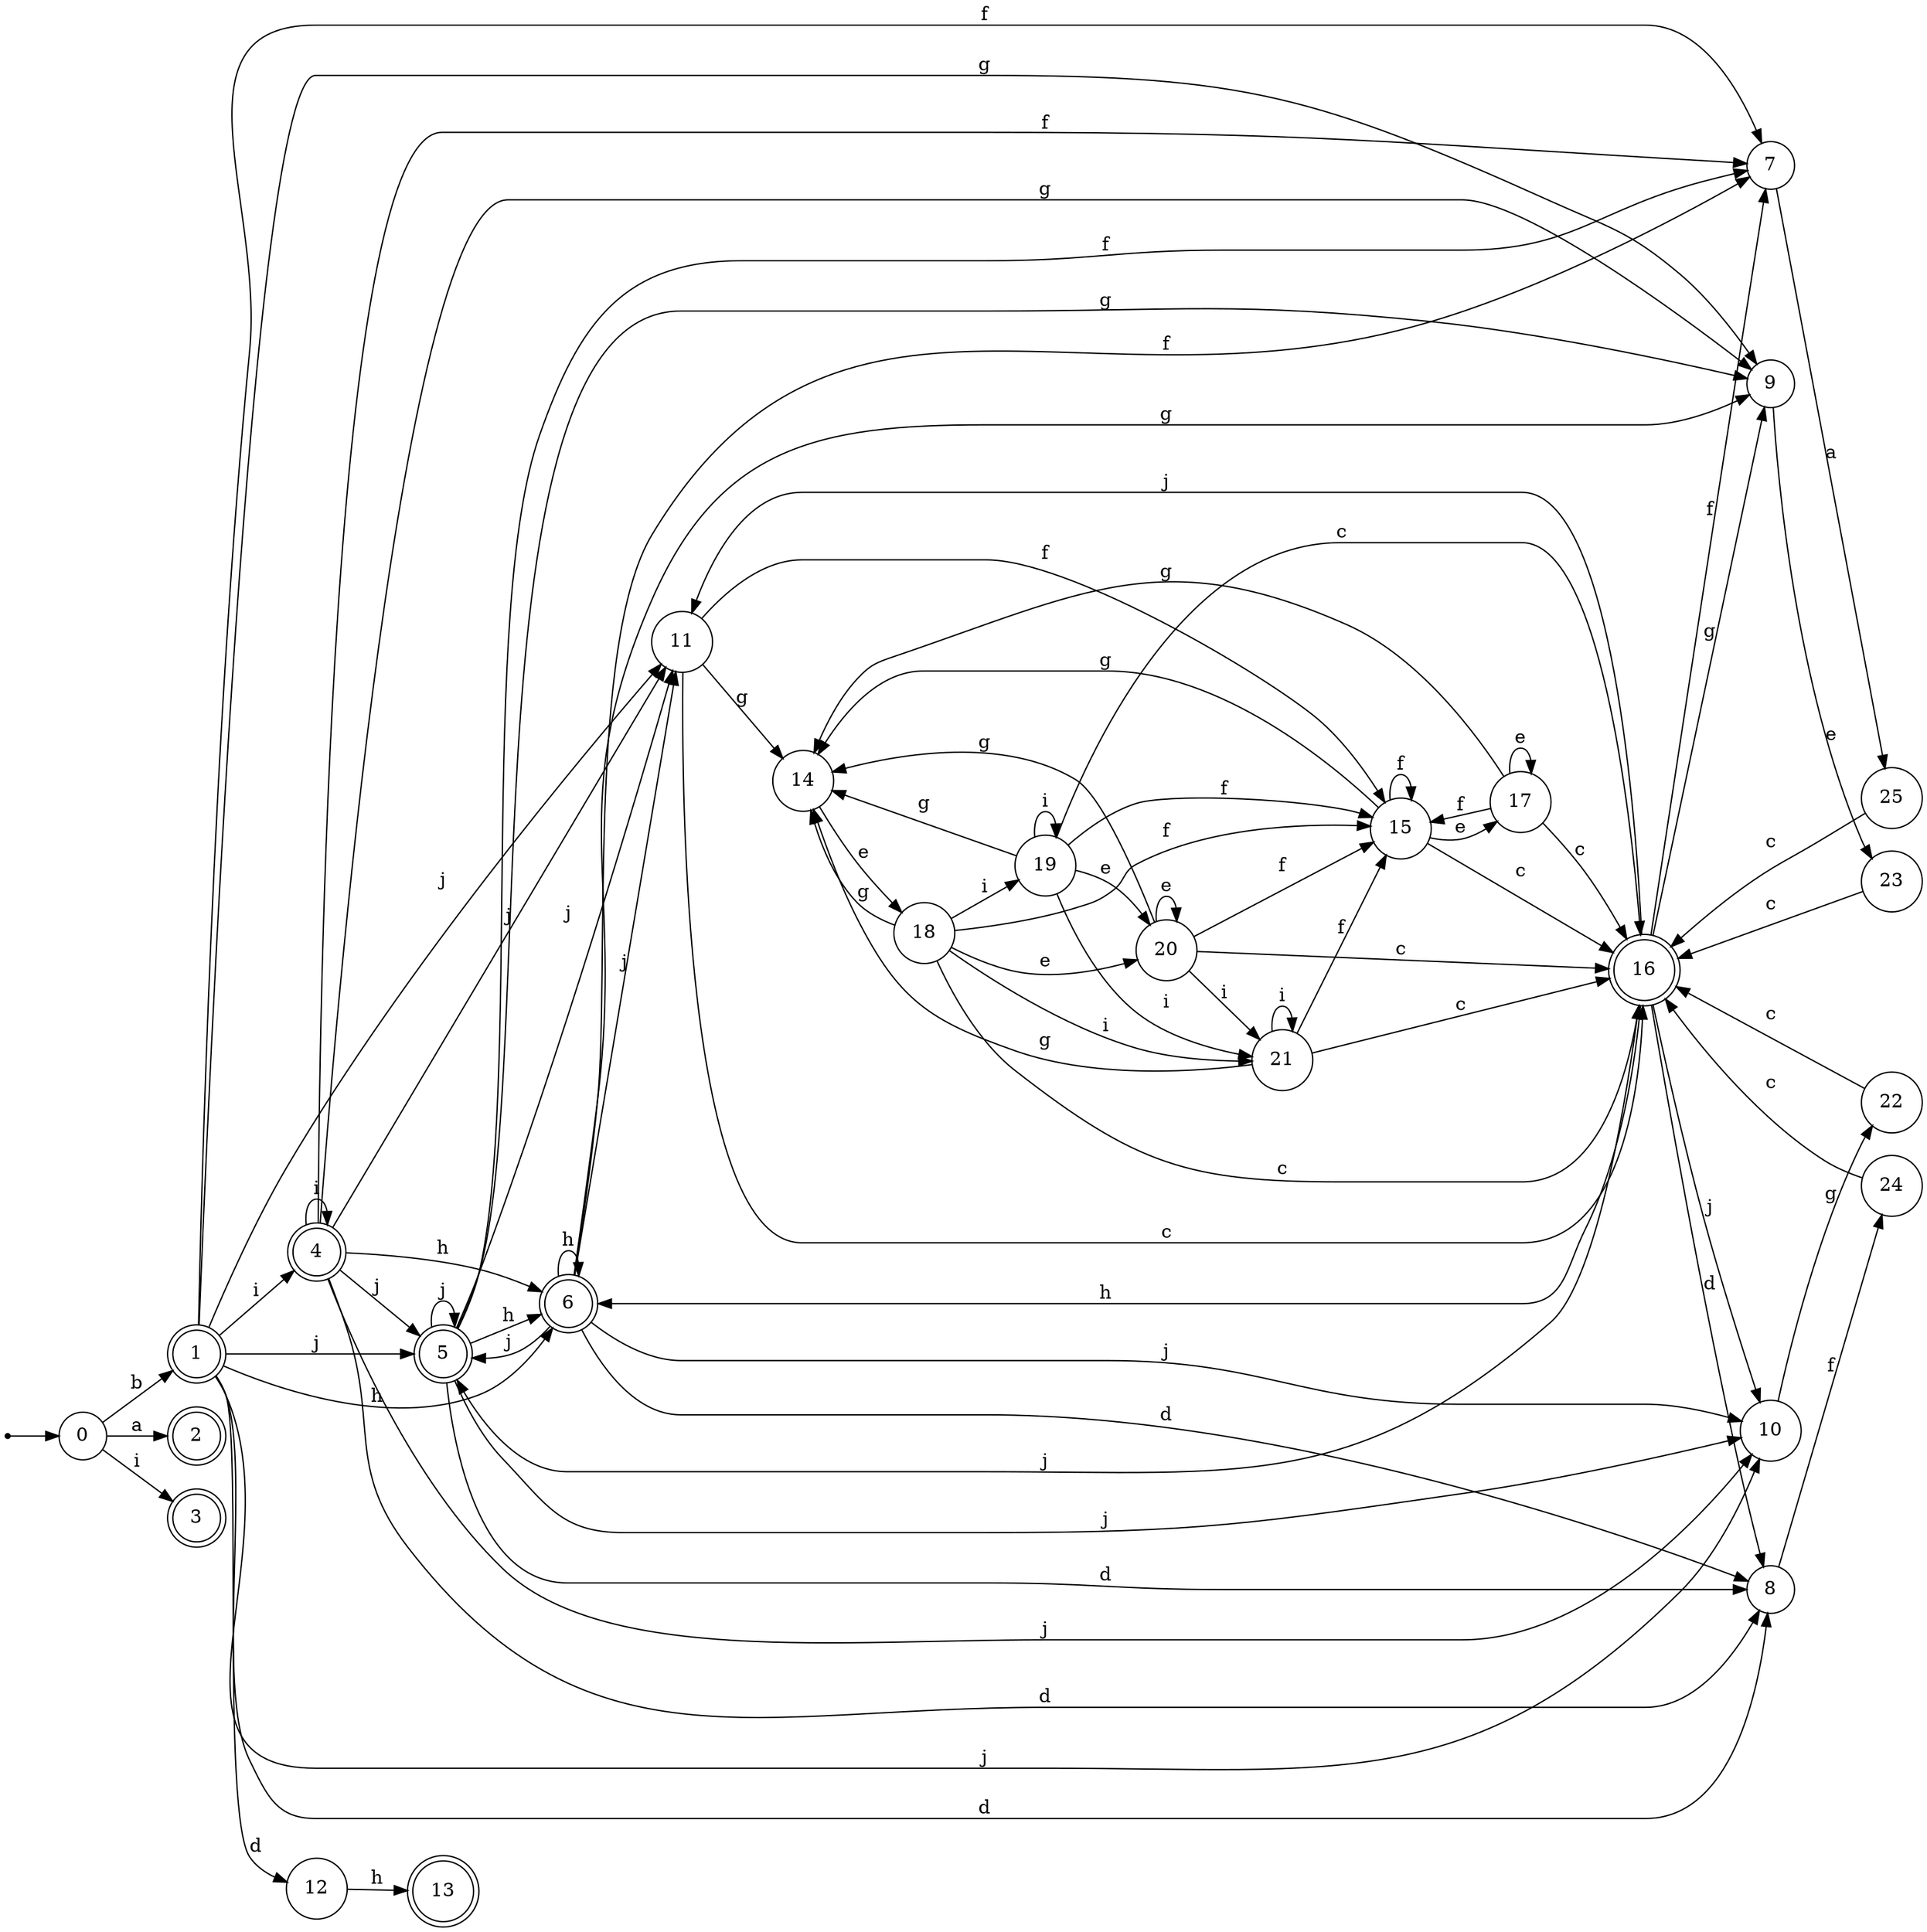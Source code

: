 digraph finite_state_machine {
rankdir=LR;
size="20,20";
node [shape = point]; "dummy0"
node [shape = circle]; "0";
"dummy0" -> "0";
node [shape = doublecircle]; "1";node [shape = doublecircle]; "2";node [shape = doublecircle]; "3";node [shape = doublecircle]; "4";node [shape = doublecircle]; "5";node [shape = doublecircle]; "6";node [shape = circle]; "7";
node [shape = circle]; "8";
node [shape = circle]; "9";
node [shape = circle]; "10";
node [shape = circle]; "11";
node [shape = circle]; "12";
node [shape = doublecircle]; "13";node [shape = circle]; "14";
node [shape = circle]; "15";
node [shape = doublecircle]; "16";node [shape = circle]; "17";
node [shape = circle]; "18";
node [shape = circle]; "19";
node [shape = circle]; "20";
node [shape = circle]; "21";
node [shape = circle]; "22";
node [shape = circle]; "23";
node [shape = circle]; "24";
node [shape = circle]; "25";
"0" -> "1" [label = "b"];
 "0" -> "2" [label = "a"];
 "0" -> "3" [label = "i"];
 "1" -> "4" [label = "i"];
 "1" -> "10" [label = "j"];
 "1" -> "11" [label = "j"];
 "1" -> "5" [label = "j"];
 "1" -> "6" [label = "h"];
 "1" -> "7" [label = "f"];
 "1" -> "8" [label = "d"];
 "1" -> "12" [label = "d"];
 "1" -> "9" [label = "g"];
 "12" -> "13" [label = "h"];
 "11" -> "14" [label = "g"];
 "11" -> "15" [label = "f"];
 "11" -> "16" [label = "c"];
 "16" -> "7" [label = "f"];
 "16" -> "8" [label = "d"];
 "16" -> "9" [label = "g"];
 "16" -> "10" [label = "j"];
 "16" -> "11" [label = "j"];
 "16" -> "5" [label = "j"];
 "16" -> "6" [label = "h"];
 "15" -> "15" [label = "f"];
 "15" -> "17" [label = "e"];
 "15" -> "14" [label = "g"];
 "15" -> "16" [label = "c"];
 "17" -> "17" [label = "e"];
 "17" -> "15" [label = "f"];
 "17" -> "14" [label = "g"];
 "17" -> "16" [label = "c"];
 "14" -> "18" [label = "e"];
 "18" -> "14" [label = "g"];
 "18" -> "19" [label = "i"];
 "18" -> "21" [label = "i"];
 "18" -> "20" [label = "e"];
 "18" -> "15" [label = "f"];
 "18" -> "16" [label = "c"];
 "21" -> "21" [label = "i"];
 "21" -> "14" [label = "g"];
 "21" -> "15" [label = "f"];
 "21" -> "16" [label = "c"];
 "20" -> "20" [label = "e"];
 "20" -> "14" [label = "g"];
 "20" -> "21" [label = "i"];
 "20" -> "15" [label = "f"];
 "20" -> "16" [label = "c"];
 "19" -> "19" [label = "i"];
 "19" -> "21" [label = "i"];
 "19" -> "14" [label = "g"];
 "19" -> "20" [label = "e"];
 "19" -> "15" [label = "f"];
 "19" -> "16" [label = "c"];
 "10" -> "22" [label = "g"];
 "22" -> "16" [label = "c"];
 "9" -> "23" [label = "e"];
 "23" -> "16" [label = "c"];
 "8" -> "24" [label = "f"];
 "24" -> "16" [label = "c"];
 "7" -> "25" [label = "a"];
 "25" -> "16" [label = "c"];
 "6" -> "6" [label = "h"];
 "6" -> "10" [label = "j"];
 "6" -> "11" [label = "j"];
 "6" -> "5" [label = "j"];
 "6" -> "7" [label = "f"];
 "6" -> "8" [label = "d"];
 "6" -> "9" [label = "g"];
 "5" -> "10" [label = "j"];
 "5" -> "11" [label = "j"];
 "5" -> "5" [label = "j"];
 "5" -> "6" [label = "h"];
 "5" -> "7" [label = "f"];
 "5" -> "8" [label = "d"];
 "5" -> "9" [label = "g"];
 "4" -> "4" [label = "i"];
 "4" -> "10" [label = "j"];
 "4" -> "11" [label = "j"];
 "4" -> "5" [label = "j"];
 "4" -> "6" [label = "h"];
 "4" -> "7" [label = "f"];
 "4" -> "8" [label = "d"];
 "4" -> "9" [label = "g"];
 }
